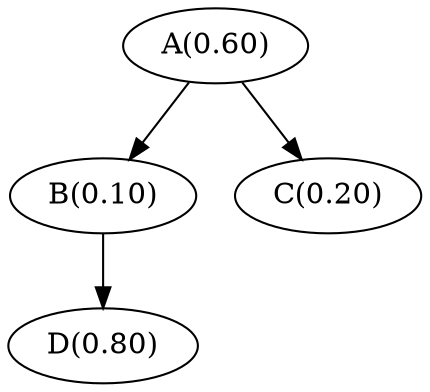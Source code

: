 
strict digraph intermittent_edge_and_progress {

	// Node definitions.

	"A(0.60)";

	"B(0.10)";

	"C(0.20)";

	"D(0.80)";


	// Edge definitions.

	"A(0.60)" -> "B(0.10)";

	"A(0.60)" -> "C(0.20)";

	"B(0.10)" -> "D(0.80)";

}
